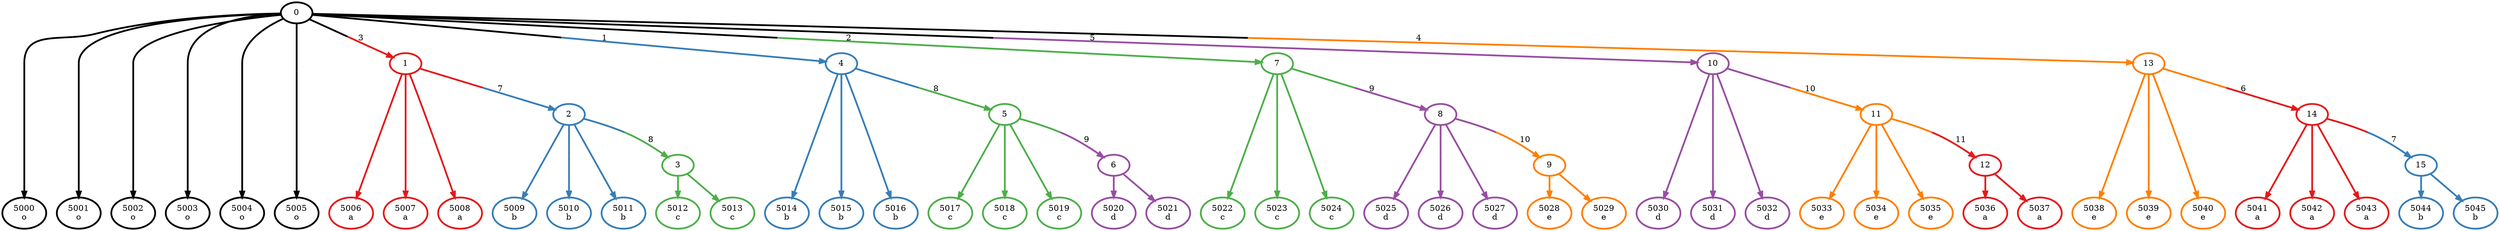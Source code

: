 digraph T {
	{
		rank=same
		0 [penwidth=3,colorscheme=set19,color=0,label="5000\no"]
		1 [penwidth=3,colorscheme=set19,color=0,label="5001\no"]
		2 [penwidth=3,colorscheme=set19,color=0,label="5002\no"]
		3 [penwidth=3,colorscheme=set19,color=0,label="5003\no"]
		4 [penwidth=3,colorscheme=set19,color=0,label="5004\no"]
		5 [penwidth=3,colorscheme=set19,color=0,label="5005\no"]
		6 [penwidth=3,colorscheme=set19,color=1,label="5006\na"]
		7 [penwidth=3,colorscheme=set19,color=1,label="5007\na"]
		8 [penwidth=3,colorscheme=set19,color=1,label="5008\na"]
		9 [penwidth=3,colorscheme=set19,color=2,label="5014\nb"]
		10 [penwidth=3,colorscheme=set19,color=2,label="5015\nb"]
		11 [penwidth=3,colorscheme=set19,color=2,label="5016\nb"]
		12 [penwidth=3,colorscheme=set19,color=3,label="5022\nc"]
		13 [penwidth=3,colorscheme=set19,color=3,label="5023\nc"]
		14 [penwidth=3,colorscheme=set19,color=3,label="5024\nc"]
		15 [penwidth=3,colorscheme=set19,color=4,label="5030\nd"]
		16 [penwidth=3,colorscheme=set19,color=4,label="5031\nd"]
		17 [penwidth=3,colorscheme=set19,color=4,label="5032\nd"]
		18 [penwidth=3,colorscheme=set19,color=5,label="5038\ne"]
		19 [penwidth=3,colorscheme=set19,color=5,label="5039\ne"]
		20 [penwidth=3,colorscheme=set19,color=5,label="5040\ne"]
		21 [penwidth=3,colorscheme=set19,color=2,label="5009\nb"]
		22 [penwidth=3,colorscheme=set19,color=2,label="5010\nb"]
		23 [penwidth=3,colorscheme=set19,color=2,label="5011\nb"]
		24 [penwidth=3,colorscheme=set19,color=3,label="5012\nc"]
		25 [penwidth=3,colorscheme=set19,color=3,label="5013\nc"]
		26 [penwidth=3,colorscheme=set19,color=3,label="5017\nc"]
		27 [penwidth=3,colorscheme=set19,color=3,label="5018\nc"]
		28 [penwidth=3,colorscheme=set19,color=3,label="5019\nc"]
		29 [penwidth=3,colorscheme=set19,color=4,label="5020\nd"]
		30 [penwidth=3,colorscheme=set19,color=4,label="5021\nd"]
		31 [penwidth=3,colorscheme=set19,color=4,label="5025\nd"]
		32 [penwidth=3,colorscheme=set19,color=4,label="5026\nd"]
		33 [penwidth=3,colorscheme=set19,color=4,label="5027\nd"]
		34 [penwidth=3,colorscheme=set19,color=5,label="5028\ne"]
		35 [penwidth=3,colorscheme=set19,color=5,label="5029\ne"]
		36 [penwidth=3,colorscheme=set19,color=5,label="5033\ne"]
		37 [penwidth=3,colorscheme=set19,color=5,label="5034\ne"]
		38 [penwidth=3,colorscheme=set19,color=5,label="5035\ne"]
		39 [penwidth=3,colorscheme=set19,color=1,label="5036\na"]
		40 [penwidth=3,colorscheme=set19,color=1,label="5037\na"]
		41 [penwidth=3,colorscheme=set19,color=1,label="5041\na"]
		42 [penwidth=3,colorscheme=set19,color=1,label="5042\na"]
		43 [penwidth=3,colorscheme=set19,color=1,label="5043\na"]
		44 [penwidth=3,colorscheme=set19,color=2,label="5044\nb"]
		45 [penwidth=3,colorscheme=set19,color=2,label="5045\nb"]
	}
	46 [penwidth=3,colorscheme=set19,color=0,label="0"]
	47 [penwidth=3,colorscheme=set19,color=1,label="1"]
	48 [penwidth=3,colorscheme=set19,color=2,label="4"]
	49 [penwidth=3,colorscheme=set19,color=3,label="7"]
	50 [penwidth=3,colorscheme=set19,color=4,label="10"]
	51 [penwidth=3,colorscheme=set19,color=5,label="13"]
	52 [penwidth=3,colorscheme=set19,color=2,label="2"]
	53 [penwidth=3,colorscheme=set19,color=3,label="5"]
	54 [penwidth=3,colorscheme=set19,color=4,label="8"]
	55 [penwidth=3,colorscheme=set19,color=5,label="11"]
	56 [penwidth=3,colorscheme=set19,color=1,label="14"]
	57 [penwidth=3,colorscheme=set19,color=3,label="3"]
	58 [penwidth=3,colorscheme=set19,color=4,label="6"]
	59 [penwidth=3,colorscheme=set19,color=5,label="9"]
	60 [penwidth=3,colorscheme=set19,color=1,label="12"]
	61 [penwidth=3,colorscheme=set19,color=2,label="15"]
	46 -> 47 [penwidth=3,colorscheme=set19,color="0;0.5:1",label="3"]
	46 -> 48 [penwidth=3,colorscheme=set19,color="0;0.5:2",label="1"]
	46 -> 49 [penwidth=3,colorscheme=set19,color="0;0.5:3",label="2"]
	46 -> 50 [penwidth=3,colorscheme=set19,color="0;0.5:4",label="5"]
	46 -> 51 [penwidth=3,colorscheme=set19,color="0;0.5:5",label="4"]
	46 -> 0 [penwidth=3,colorscheme=set19,color="0;0.5:0"]
	46 -> 1 [penwidth=3,colorscheme=set19,color="0;0.5:0"]
	46 -> 2 [penwidth=3,colorscheme=set19,color="0;0.5:0"]
	46 -> 3 [penwidth=3,colorscheme=set19,color="0;0.5:0"]
	46 -> 4 [penwidth=3,colorscheme=set19,color="0;0.5:0"]
	46 -> 5 [penwidth=3,colorscheme=set19,color="0;0.5:0"]
	47 -> 52 [penwidth=3,colorscheme=set19,color="1;0.5:2",label="7"]
	47 -> 6 [penwidth=3,colorscheme=set19,color="1;0.5:1"]
	47 -> 7 [penwidth=3,colorscheme=set19,color="1;0.5:1"]
	47 -> 8 [penwidth=3,colorscheme=set19,color="1;0.5:1"]
	48 -> 53 [penwidth=3,colorscheme=set19,color="2;0.5:3",label="8"]
	48 -> 9 [penwidth=3,colorscheme=set19,color="2;0.5:2"]
	48 -> 10 [penwidth=3,colorscheme=set19,color="2;0.5:2"]
	48 -> 11 [penwidth=3,colorscheme=set19,color="2;0.5:2"]
	49 -> 54 [penwidth=3,colorscheme=set19,color="3;0.5:4",label="9"]
	49 -> 12 [penwidth=3,colorscheme=set19,color="3;0.5:3"]
	49 -> 13 [penwidth=3,colorscheme=set19,color="3;0.5:3"]
	49 -> 14 [penwidth=3,colorscheme=set19,color="3;0.5:3"]
	50 -> 55 [penwidth=3,colorscheme=set19,color="4;0.5:5",label="10"]
	50 -> 15 [penwidth=3,colorscheme=set19,color="4;0.5:4"]
	50 -> 16 [penwidth=3,colorscheme=set19,color="4;0.5:4"]
	50 -> 17 [penwidth=3,colorscheme=set19,color="4;0.5:4"]
	51 -> 56 [penwidth=3,colorscheme=set19,color="5;0.5:1",label="6"]
	51 -> 18 [penwidth=3,colorscheme=set19,color="5;0.5:5"]
	51 -> 19 [penwidth=3,colorscheme=set19,color="5;0.5:5"]
	51 -> 20 [penwidth=3,colorscheme=set19,color="5;0.5:5"]
	52 -> 57 [penwidth=3,colorscheme=set19,color="2;0.5:3",label="8"]
	52 -> 21 [penwidth=3,colorscheme=set19,color="2;0.5:2"]
	52 -> 22 [penwidth=3,colorscheme=set19,color="2;0.5:2"]
	52 -> 23 [penwidth=3,colorscheme=set19,color="2;0.5:2"]
	53 -> 58 [penwidth=3,colorscheme=set19,color="3;0.5:4",label="9"]
	53 -> 26 [penwidth=3,colorscheme=set19,color="3;0.5:3"]
	53 -> 27 [penwidth=3,colorscheme=set19,color="3;0.5:3"]
	53 -> 28 [penwidth=3,colorscheme=set19,color="3;0.5:3"]
	54 -> 59 [penwidth=3,colorscheme=set19,color="4;0.5:5",label="10"]
	54 -> 31 [penwidth=3,colorscheme=set19,color="4;0.5:4"]
	54 -> 32 [penwidth=3,colorscheme=set19,color="4;0.5:4"]
	54 -> 33 [penwidth=3,colorscheme=set19,color="4;0.5:4"]
	55 -> 60 [penwidth=3,colorscheme=set19,color="5;0.5:1",label="11"]
	55 -> 36 [penwidth=3,colorscheme=set19,color="5;0.5:5"]
	55 -> 37 [penwidth=3,colorscheme=set19,color="5;0.5:5"]
	55 -> 38 [penwidth=3,colorscheme=set19,color="5;0.5:5"]
	56 -> 61 [penwidth=3,colorscheme=set19,color="1;0.5:2",label="7"]
	56 -> 41 [penwidth=3,colorscheme=set19,color="1;0.5:1"]
	56 -> 42 [penwidth=3,colorscheme=set19,color="1;0.5:1"]
	56 -> 43 [penwidth=3,colorscheme=set19,color="1;0.5:1"]
	57 -> 24 [penwidth=3,colorscheme=set19,color="3;0.5:3"]
	57 -> 25 [penwidth=3,colorscheme=set19,color="3;0.5:3"]
	58 -> 29 [penwidth=3,colorscheme=set19,color="4;0.5:4"]
	58 -> 30 [penwidth=3,colorscheme=set19,color="4;0.5:4"]
	59 -> 34 [penwidth=3,colorscheme=set19,color="5;0.5:5"]
	59 -> 35 [penwidth=3,colorscheme=set19,color="5;0.5:5"]
	60 -> 39 [penwidth=3,colorscheme=set19,color="1;0.5:1"]
	60 -> 40 [penwidth=3,colorscheme=set19,color="1;0.5:1"]
	61 -> 44 [penwidth=3,colorscheme=set19,color="2;0.5:2"]
	61 -> 45 [penwidth=3,colorscheme=set19,color="2;0.5:2"]
}
